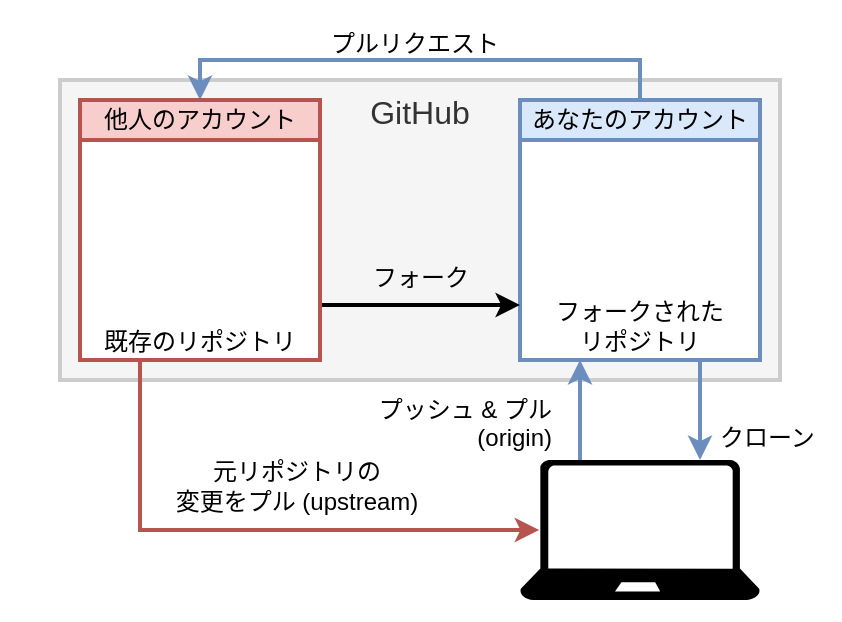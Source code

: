<mxfile version="12.2.2" type="device" pages="1"><diagram id="17stkCYwVOa2mnaBgT22" name="ページ1"><mxGraphModel dx="739" dy="553" grid="1" gridSize="10" guides="1" tooltips="1" connect="1" arrows="1" fold="1" page="1" pageScale="1" pageWidth="827" pageHeight="1169" math="0" shadow="0"><root><mxCell id="0"/><mxCell id="1" parent="0"/><mxCell id="PtDJm5cCxiAq0yDTBHow-22" value="" style="rounded=0;whiteSpace=wrap;html=1;labelBackgroundColor=#ffffff;strokeColor=none;strokeWidth=2;fillColor=#ffffff;fontSize=16;fontColor=#000000;" parent="1" vertex="1"><mxGeometry x="120" y="40" width="420" height="310" as="geometry"/></mxCell><mxCell id="PtDJm5cCxiAq0yDTBHow-21" value="GitHub" style="rounded=0;whiteSpace=wrap;html=1;strokeWidth=2;fontSize=16;fillColor=#f5f5f5;strokeColor=#CCCCCC;fontColor=#333333;verticalAlign=top;" parent="1" vertex="1"><mxGeometry x="150" y="80" width="360" height="150" as="geometry"/></mxCell><mxCell id="PtDJm5cCxiAq0yDTBHow-11" value="クローン" style="edgeStyle=orthogonalEdgeStyle;rounded=0;orthogonalLoop=1;jettySize=auto;html=1;strokeWidth=2;fontSize=12;exitX=0.75;exitY=1;exitDx=0;exitDy=0;entryX=0.75;entryY=0;entryDx=0;entryDy=0;entryPerimeter=0;labelPosition=right;verticalLabelPosition=bottom;align=left;verticalAlign=top;spacingLeft=8;spacingTop=0;fillColor=#dae8fc;strokeColor=#6c8ebf;" parent="1" source="PtDJm5cCxiAq0yDTBHow-9" target="PtDJm5cCxiAq0yDTBHow-1" edge="1"><mxGeometry relative="1" as="geometry"><mxPoint x="460" y="290" as="targetPoint"/></mxGeometry></mxCell><mxCell id="PtDJm5cCxiAq0yDTBHow-9" value="フォークされた&lt;br&gt;リポジトリ" style="rounded=0;whiteSpace=wrap;html=1;strokeWidth=2;labelPosition=center;verticalLabelPosition=middle;align=center;verticalAlign=bottom;horizontal=1;fillColor=#ffffff;strokeColor=#6c8ebf;" parent="1" vertex="1"><mxGeometry x="380" y="110" width="120" height="110" as="geometry"/></mxCell><mxCell id="PtDJm5cCxiAq0yDTBHow-10" value="フォーク" style="edgeStyle=orthogonalEdgeStyle;rounded=0;orthogonalLoop=1;jettySize=auto;html=1;exitX=1;exitY=0.75;exitDx=0;exitDy=0;strokeWidth=2;entryX=0;entryY=0.75;entryDx=0;entryDy=0;verticalAlign=bottom;fontSize=12;labelPosition=center;verticalLabelPosition=top;align=center;spacingTop=0;spacingBottom=5;labelBackgroundColor=none;" parent="1" source="PtDJm5cCxiAq0yDTBHow-8" target="PtDJm5cCxiAq0yDTBHow-9" edge="1"><mxGeometry relative="1" as="geometry"><mxPoint x="350" y="200" as="targetPoint"/></mxGeometry></mxCell><mxCell id="PtDJm5cCxiAq0yDTBHow-8" value="既存のリポジトリ" style="rounded=0;whiteSpace=wrap;html=1;strokeWidth=2;labelPosition=center;verticalLabelPosition=middle;align=center;verticalAlign=bottom;horizontal=1;fillColor=#ffffff;strokeColor=#b85450;" parent="1" vertex="1"><mxGeometry x="160" y="110" width="120" height="110" as="geometry"/></mxCell><mxCell id="PtDJm5cCxiAq0yDTBHow-13" value="プッシュ &amp;amp; プル&lt;br&gt;(origin)" style="edgeStyle=orthogonalEdgeStyle;rounded=0;orthogonalLoop=1;jettySize=auto;html=1;strokeWidth=2;fontSize=12;exitX=0.25;exitY=0;exitDx=0;exitDy=0;exitPerimeter=0;entryX=0.25;entryY=1;entryDx=0;entryDy=0;labelPosition=left;verticalLabelPosition=bottom;align=right;verticalAlign=top;spacingRight=35;spacing=0;spacingTop=-12;spacingBottom=0;fillColor=#dae8fc;strokeColor=#6c8ebf;" parent="1" source="PtDJm5cCxiAq0yDTBHow-1" target="PtDJm5cCxiAq0yDTBHow-9" edge="1"><mxGeometry x="0.004" y="-20" relative="1" as="geometry"><mxPoint as="offset"/></mxGeometry></mxCell><mxCell id="PtDJm5cCxiAq0yDTBHow-18" value="元リポジトリの&lt;br&gt;変更をプル (upstream)" style="edgeStyle=orthogonalEdgeStyle;rounded=0;orthogonalLoop=1;jettySize=auto;html=1;strokeWidth=2;fontSize=12;labelPosition=center;verticalLabelPosition=top;align=center;verticalAlign=bottom;spacingBottom=5;spacingLeft=40;exitX=0.25;exitY=1;exitDx=0;exitDy=0;entryX=0.08;entryY=0.5;entryDx=0;entryDy=0;entryPerimeter=0;fillColor=#f8cecc;strokeColor=#b85450;" parent="1" source="PtDJm5cCxiAq0yDTBHow-8" target="PtDJm5cCxiAq0yDTBHow-1" edge="1"><mxGeometry relative="1" as="geometry"><mxPoint x="210" y="270" as="sourcePoint"/><mxPoint x="330" y="370" as="targetPoint"/><Array as="points"><mxPoint x="190" y="305"/></Array></mxGeometry></mxCell><mxCell id="PtDJm5cCxiAq0yDTBHow-1" value="" style="pointerEvents=1;shadow=0;dashed=0;html=1;strokeColor=none;labelPosition=center;verticalLabelPosition=bottom;verticalAlign=top;align=center;shape=mxgraph.azure.laptop;fillColor=#000000;" parent="1" vertex="1"><mxGeometry x="380" y="270" width="120" height="70" as="geometry"/></mxCell><mxCell id="PtDJm5cCxiAq0yDTBHow-3" value="" style="shape=image;html=1;verticalAlign=top;verticalLabelPosition=bottom;labelBackgroundColor=#ffffff;imageAspect=0;aspect=fixed;image=https://cdn3.iconfinder.com/data/icons/knowledge-management-glyph-2/64/repository-storage-store-database-data-file-128.png" parent="1" vertex="1"><mxGeometry x="185" y="120" width="70" height="70" as="geometry"/></mxCell><mxCell id="PtDJm5cCxiAq0yDTBHow-6" value="" style="shape=image;html=1;verticalAlign=top;verticalLabelPosition=bottom;labelBackgroundColor=#ffffff;imageAspect=0;aspect=fixed;image=https://cdn2.iconfinder.com/data/icons/font-awesome/1792/code-fork-128.png" parent="1" vertex="1"><mxGeometry x="310" y="130" width="40" height="40" as="geometry"/></mxCell><mxCell id="PtDJm5cCxiAq0yDTBHow-7" value="" style="shape=image;html=1;verticalAlign=top;verticalLabelPosition=bottom;labelBackgroundColor=#ffffff;imageAspect=0;aspect=fixed;image=https://cdn3.iconfinder.com/data/icons/knowledge-management-glyph-2/64/repository-storage-store-database-data-file-128.png;fontColor=#000000;imageBackground=none;" parent="1" vertex="1"><mxGeometry x="405" y="120" width="70" height="70" as="geometry"/></mxCell><mxCell id="PtDJm5cCxiAq0yDTBHow-24" value="プルリクエスト" style="edgeStyle=orthogonalEdgeStyle;rounded=0;orthogonalLoop=1;jettySize=auto;html=1;strokeWidth=2;fontSize=12;entryX=0.5;entryY=0;entryDx=0;entryDy=0;labelPosition=center;verticalLabelPosition=bottom;align=center;verticalAlign=top;spacingRight=35;spacing=0;spacingTop=0;spacingBottom=0;fillColor=#dae8fc;strokeColor=#6c8ebf;exitX=0.5;exitY=0;exitDx=0;exitDy=0;" parent="1" source="P7BvrfECXZ65Bh885Ev2-5" target="P7BvrfECXZ65Bh885Ev2-1" edge="1"><mxGeometry x="-0.111" y="-20" relative="1" as="geometry"><mxPoint x="439.905" y="60" as="sourcePoint"/><mxPoint x="439.905" y="10" as="targetPoint"/><Array as="points"><mxPoint x="440" y="70"/><mxPoint x="220" y="70"/></Array><mxPoint as="offset"/></mxGeometry></mxCell><mxCell id="P7BvrfECXZ65Bh885Ev2-1" value="他人のアカウント" style="rounded=0;whiteSpace=wrap;html=1;strokeWidth=2;labelPosition=center;verticalLabelPosition=middle;align=center;verticalAlign=middle;horizontal=1;fillColor=#F8CECC;strokeColor=#b85450;" parent="1" vertex="1"><mxGeometry x="160" y="90" width="120" height="20" as="geometry"/></mxCell><mxCell id="P7BvrfECXZ65Bh885Ev2-5" value="あなたのアカウント" style="rounded=0;whiteSpace=wrap;html=1;strokeWidth=2;labelPosition=center;verticalLabelPosition=middle;align=center;verticalAlign=middle;horizontal=1;fillColor=#dae8fc;strokeColor=#6c8ebf;" parent="1" vertex="1"><mxGeometry x="380" y="90" width="120" height="20" as="geometry"/></mxCell></root></mxGraphModel></diagram></mxfile>